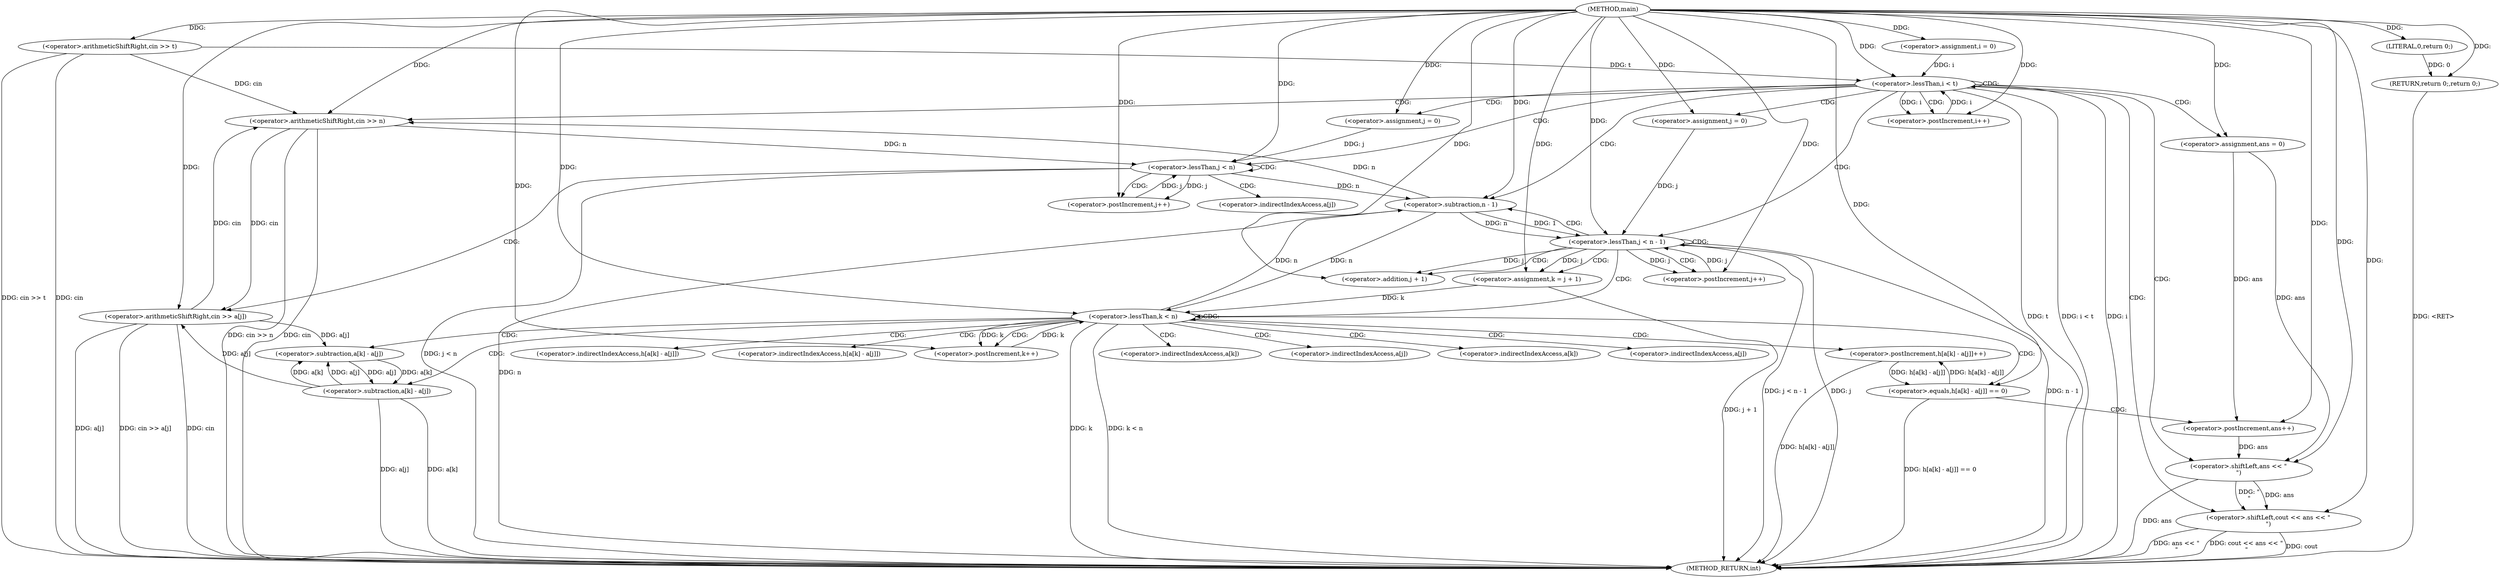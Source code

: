 digraph "main" {  
"1000102" [label = "(METHOD,main)" ]
"1000203" [label = "(METHOD_RETURN,int)" ]
"1000105" [label = "(<operator>.arithmeticShiftRight,cin >> t)" ]
"1000201" [label = "(RETURN,return 0;,return 0;)" ]
"1000110" [label = "(<operator>.assignment,i = 0)" ]
"1000113" [label = "(<operator>.lessThan,i < t)" ]
"1000116" [label = "(<operator>.postIncrement,i++)" ]
"1000202" [label = "(LITERAL,0,return 0;)" ]
"1000120" [label = "(<operator>.arithmeticShiftRight,cin >> n)" ]
"1000142" [label = "(<operator>.assignment,ans = 0)" ]
"1000196" [label = "(<operator>.shiftLeft,cout << ans << \"\n\")" ]
"1000126" [label = "(<operator>.assignment,j = 0)" ]
"1000129" [label = "(<operator>.lessThan,j < n)" ]
"1000132" [label = "(<operator>.postIncrement,j++)" ]
"1000147" [label = "(<operator>.assignment,j = 0)" ]
"1000150" [label = "(<operator>.lessThan,j < n - 1)" ]
"1000155" [label = "(<operator>.postIncrement,j++)" ]
"1000135" [label = "(<operator>.arithmeticShiftRight,cin >> a[j])" ]
"1000198" [label = "(<operator>.shiftLeft,ans << \"\n\")" ]
"1000152" [label = "(<operator>.subtraction,n - 1)" ]
"1000160" [label = "(<operator>.assignment,k = j + 1)" ]
"1000165" [label = "(<operator>.lessThan,k < n)" ]
"1000168" [label = "(<operator>.postIncrement,k++)" ]
"1000186" [label = "(<operator>.postIncrement,h[a[k] - a[j]]++)" ]
"1000162" [label = "(<operator>.addition,j + 1)" ]
"1000172" [label = "(<operator>.equals,h[a[k] - a[j]] == 0)" ]
"1000184" [label = "(<operator>.postIncrement,ans++)" ]
"1000189" [label = "(<operator>.subtraction,a[k] - a[j])" ]
"1000175" [label = "(<operator>.subtraction,a[k] - a[j])" ]
"1000137" [label = "(<operator>.indirectIndexAccess,a[j])" ]
"1000187" [label = "(<operator>.indirectIndexAccess,h[a[k] - a[j]])" ]
"1000173" [label = "(<operator>.indirectIndexAccess,h[a[k] - a[j]])" ]
"1000190" [label = "(<operator>.indirectIndexAccess,a[k])" ]
"1000193" [label = "(<operator>.indirectIndexAccess,a[j])" ]
"1000176" [label = "(<operator>.indirectIndexAccess,a[k])" ]
"1000179" [label = "(<operator>.indirectIndexAccess,a[j])" ]
  "1000201" -> "1000203"  [ label = "DDG: <RET>"] 
  "1000105" -> "1000203"  [ label = "DDG: cin"] 
  "1000105" -> "1000203"  [ label = "DDG: cin >> t"] 
  "1000113" -> "1000203"  [ label = "DDG: i"] 
  "1000113" -> "1000203"  [ label = "DDG: t"] 
  "1000113" -> "1000203"  [ label = "DDG: i < t"] 
  "1000120" -> "1000203"  [ label = "DDG: cin"] 
  "1000120" -> "1000203"  [ label = "DDG: cin >> n"] 
  "1000129" -> "1000203"  [ label = "DDG: j < n"] 
  "1000150" -> "1000203"  [ label = "DDG: j"] 
  "1000152" -> "1000203"  [ label = "DDG: n"] 
  "1000150" -> "1000203"  [ label = "DDG: n - 1"] 
  "1000150" -> "1000203"  [ label = "DDG: j < n - 1"] 
  "1000198" -> "1000203"  [ label = "DDG: ans"] 
  "1000196" -> "1000203"  [ label = "DDG: ans << \"\n\""] 
  "1000196" -> "1000203"  [ label = "DDG: cout << ans << \"\n\""] 
  "1000160" -> "1000203"  [ label = "DDG: j + 1"] 
  "1000165" -> "1000203"  [ label = "DDG: k"] 
  "1000165" -> "1000203"  [ label = "DDG: k < n"] 
  "1000172" -> "1000203"  [ label = "DDG: h[a[k] - a[j]] == 0"] 
  "1000189" -> "1000203"  [ label = "DDG: a[k]"] 
  "1000189" -> "1000203"  [ label = "DDG: a[j]"] 
  "1000186" -> "1000203"  [ label = "DDG: h[a[k] - a[j]]"] 
  "1000135" -> "1000203"  [ label = "DDG: cin"] 
  "1000135" -> "1000203"  [ label = "DDG: a[j]"] 
  "1000135" -> "1000203"  [ label = "DDG: cin >> a[j]"] 
  "1000196" -> "1000203"  [ label = "DDG: cout"] 
  "1000202" -> "1000201"  [ label = "DDG: 0"] 
  "1000102" -> "1000201"  [ label = "DDG: "] 
  "1000102" -> "1000105"  [ label = "DDG: "] 
  "1000102" -> "1000110"  [ label = "DDG: "] 
  "1000102" -> "1000202"  [ label = "DDG: "] 
  "1000110" -> "1000113"  [ label = "DDG: i"] 
  "1000116" -> "1000113"  [ label = "DDG: i"] 
  "1000102" -> "1000113"  [ label = "DDG: "] 
  "1000105" -> "1000113"  [ label = "DDG: t"] 
  "1000113" -> "1000116"  [ label = "DDG: i"] 
  "1000102" -> "1000116"  [ label = "DDG: "] 
  "1000102" -> "1000142"  [ label = "DDG: "] 
  "1000105" -> "1000120"  [ label = "DDG: cin"] 
  "1000135" -> "1000120"  [ label = "DDG: cin"] 
  "1000102" -> "1000120"  [ label = "DDG: "] 
  "1000152" -> "1000120"  [ label = "DDG: n"] 
  "1000102" -> "1000126"  [ label = "DDG: "] 
  "1000102" -> "1000147"  [ label = "DDG: "] 
  "1000102" -> "1000196"  [ label = "DDG: "] 
  "1000198" -> "1000196"  [ label = "DDG: \"\n\""] 
  "1000198" -> "1000196"  [ label = "DDG: ans"] 
  "1000126" -> "1000129"  [ label = "DDG: j"] 
  "1000132" -> "1000129"  [ label = "DDG: j"] 
  "1000102" -> "1000129"  [ label = "DDG: "] 
  "1000120" -> "1000129"  [ label = "DDG: n"] 
  "1000129" -> "1000132"  [ label = "DDG: j"] 
  "1000102" -> "1000132"  [ label = "DDG: "] 
  "1000147" -> "1000150"  [ label = "DDG: j"] 
  "1000155" -> "1000150"  [ label = "DDG: j"] 
  "1000102" -> "1000150"  [ label = "DDG: "] 
  "1000152" -> "1000150"  [ label = "DDG: 1"] 
  "1000152" -> "1000150"  [ label = "DDG: n"] 
  "1000102" -> "1000155"  [ label = "DDG: "] 
  "1000150" -> "1000155"  [ label = "DDG: j"] 
  "1000142" -> "1000198"  [ label = "DDG: ans"] 
  "1000184" -> "1000198"  [ label = "DDG: ans"] 
  "1000102" -> "1000198"  [ label = "DDG: "] 
  "1000120" -> "1000135"  [ label = "DDG: cin"] 
  "1000102" -> "1000135"  [ label = "DDG: "] 
  "1000189" -> "1000135"  [ label = "DDG: a[j]"] 
  "1000129" -> "1000152"  [ label = "DDG: n"] 
  "1000165" -> "1000152"  [ label = "DDG: n"] 
  "1000102" -> "1000152"  [ label = "DDG: "] 
  "1000150" -> "1000160"  [ label = "DDG: j"] 
  "1000102" -> "1000160"  [ label = "DDG: "] 
  "1000160" -> "1000165"  [ label = "DDG: k"] 
  "1000168" -> "1000165"  [ label = "DDG: k"] 
  "1000102" -> "1000165"  [ label = "DDG: "] 
  "1000152" -> "1000165"  [ label = "DDG: n"] 
  "1000165" -> "1000168"  [ label = "DDG: k"] 
  "1000102" -> "1000168"  [ label = "DDG: "] 
  "1000150" -> "1000162"  [ label = "DDG: j"] 
  "1000102" -> "1000162"  [ label = "DDG: "] 
  "1000172" -> "1000186"  [ label = "DDG: h[a[k] - a[j]]"] 
  "1000186" -> "1000172"  [ label = "DDG: h[a[k] - a[j]]"] 
  "1000102" -> "1000172"  [ label = "DDG: "] 
  "1000142" -> "1000184"  [ label = "DDG: ans"] 
  "1000102" -> "1000184"  [ label = "DDG: "] 
  "1000175" -> "1000189"  [ label = "DDG: a[k]"] 
  "1000175" -> "1000189"  [ label = "DDG: a[j]"] 
  "1000189" -> "1000175"  [ label = "DDG: a[k]"] 
  "1000189" -> "1000175"  [ label = "DDG: a[j]"] 
  "1000135" -> "1000175"  [ label = "DDG: a[j]"] 
  "1000113" -> "1000142"  [ label = "CDG: "] 
  "1000113" -> "1000152"  [ label = "CDG: "] 
  "1000113" -> "1000150"  [ label = "CDG: "] 
  "1000113" -> "1000196"  [ label = "CDG: "] 
  "1000113" -> "1000116"  [ label = "CDG: "] 
  "1000113" -> "1000120"  [ label = "CDG: "] 
  "1000113" -> "1000113"  [ label = "CDG: "] 
  "1000113" -> "1000126"  [ label = "CDG: "] 
  "1000113" -> "1000129"  [ label = "CDG: "] 
  "1000113" -> "1000147"  [ label = "CDG: "] 
  "1000113" -> "1000198"  [ label = "CDG: "] 
  "1000129" -> "1000135"  [ label = "CDG: "] 
  "1000129" -> "1000132"  [ label = "CDG: "] 
  "1000129" -> "1000137"  [ label = "CDG: "] 
  "1000129" -> "1000129"  [ label = "CDG: "] 
  "1000150" -> "1000152"  [ label = "CDG: "] 
  "1000150" -> "1000150"  [ label = "CDG: "] 
  "1000150" -> "1000165"  [ label = "CDG: "] 
  "1000150" -> "1000155"  [ label = "CDG: "] 
  "1000150" -> "1000160"  [ label = "CDG: "] 
  "1000150" -> "1000162"  [ label = "CDG: "] 
  "1000165" -> "1000186"  [ label = "CDG: "] 
  "1000165" -> "1000165"  [ label = "CDG: "] 
  "1000165" -> "1000172"  [ label = "CDG: "] 
  "1000165" -> "1000189"  [ label = "CDG: "] 
  "1000165" -> "1000168"  [ label = "CDG: "] 
  "1000165" -> "1000190"  [ label = "CDG: "] 
  "1000165" -> "1000173"  [ label = "CDG: "] 
  "1000165" -> "1000175"  [ label = "CDG: "] 
  "1000165" -> "1000179"  [ label = "CDG: "] 
  "1000165" -> "1000193"  [ label = "CDG: "] 
  "1000165" -> "1000176"  [ label = "CDG: "] 
  "1000165" -> "1000187"  [ label = "CDG: "] 
  "1000172" -> "1000184"  [ label = "CDG: "] 
}
